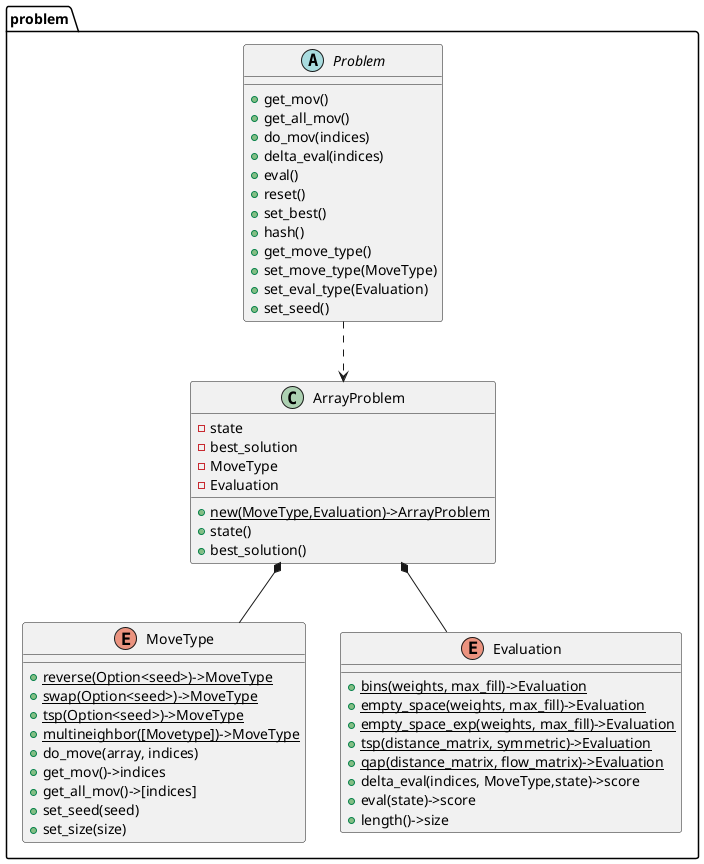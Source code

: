 @startuml
    package problem{
        abstract Problem{
            +get_mov()
            +get_all_mov()
            +do_mov(indices)
            +delta_eval(indices)
            +eval()
            +reset()
            +set_best()
            +hash()
            +get_move_type()
            +set_move_type(MoveType)
            +set_eval_type(Evaluation)
            +set_seed()
        }
        class ArrayProblem{
            -state
            -best_solution
            -MoveType
            -Evaluation
            +{static} new(MoveType,Evaluation)->ArrayProblem
            +state()
            +best_solution()
        }
        enum MoveType {
            +{static} reverse(Option<seed>)->MoveType
            +{static} swap(Option<seed>)->MoveType
            +{static} tsp(Option<seed>)->MoveType
            +{static} multineighbor([Movetype])->MoveType
            +do_move(array, indices)
            +get_mov()->indices
            +get_all_mov()->[indices]
            +set_seed(seed)
            +set_size(size)
        }
        enum Evaluation{
            +{static} bins(weights, max_fill)->Evaluation
            +{static} empty_space(weights, max_fill)->Evaluation
            +{static} empty_space_exp(weights, max_fill)->Evaluation
            +{static} tsp(distance_matrix, symmetric)->Evaluation
            +{static} qap(distance_matrix, flow_matrix)->Evaluation
            +delta_eval(indices, MoveType,state)->score
            +eval(state)->score
            +length()->size
        }
        ArrayProblem*--MoveType
        ArrayProblem*--Evaluation
        Problem..>ArrayProblem
    }
@enduml